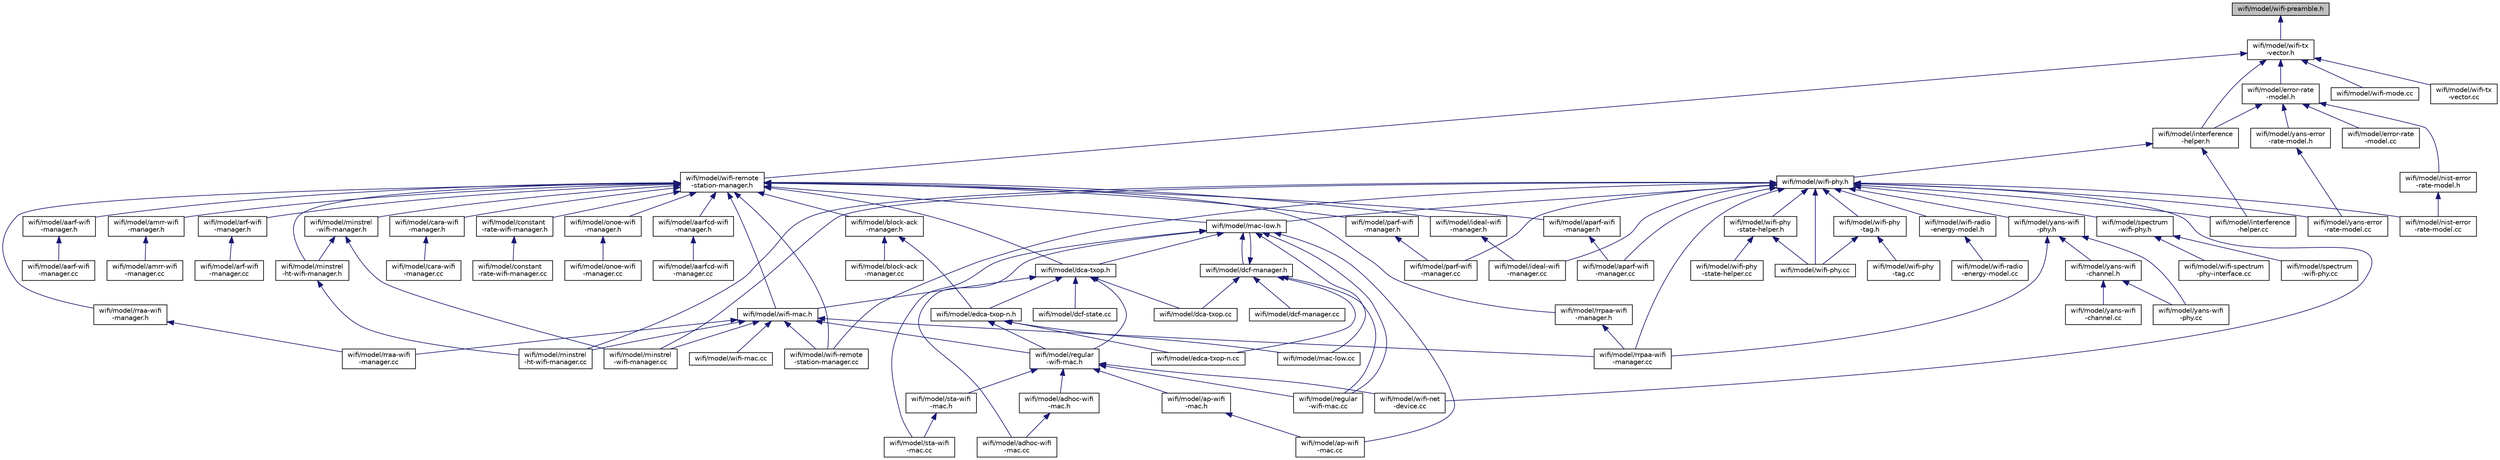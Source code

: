 digraph "wifi/model/wifi-preamble.h"
{
  edge [fontname="Helvetica",fontsize="10",labelfontname="Helvetica",labelfontsize="10"];
  node [fontname="Helvetica",fontsize="10",shape=record];
  Node1 [label="wifi/model/wifi-preamble.h",height=0.2,width=0.4,color="black", fillcolor="grey75", style="filled", fontcolor="black"];
  Node1 -> Node2 [dir="back",color="midnightblue",fontsize="10",style="solid"];
  Node2 [label="wifi/model/wifi-tx\l-vector.h",height=0.2,width=0.4,color="black", fillcolor="white", style="filled",URL="$d6/d4e/wifi-tx-vector_8h.html"];
  Node2 -> Node3 [dir="back",color="midnightblue",fontsize="10",style="solid"];
  Node3 [label="wifi/model/wifi-remote\l-station-manager.h",height=0.2,width=0.4,color="black", fillcolor="white", style="filled",URL="$de/db6/wifi-remote-station-manager_8h.html"];
  Node3 -> Node4 [dir="back",color="midnightblue",fontsize="10",style="solid"];
  Node4 [label="wifi/model/aarf-wifi\l-manager.h",height=0.2,width=0.4,color="black", fillcolor="white", style="filled",URL="$da/d33/aarf-wifi-manager_8h.html"];
  Node4 -> Node5 [dir="back",color="midnightblue",fontsize="10",style="solid"];
  Node5 [label="wifi/model/aarf-wifi\l-manager.cc",height=0.2,width=0.4,color="black", fillcolor="white", style="filled",URL="$dc/d91/aarf-wifi-manager_8cc.html"];
  Node3 -> Node6 [dir="back",color="midnightblue",fontsize="10",style="solid"];
  Node6 [label="wifi/model/aarfcd-wifi\l-manager.h",height=0.2,width=0.4,color="black", fillcolor="white", style="filled",URL="$de/dda/aarfcd-wifi-manager_8h.html"];
  Node6 -> Node7 [dir="back",color="midnightblue",fontsize="10",style="solid"];
  Node7 [label="wifi/model/aarfcd-wifi\l-manager.cc",height=0.2,width=0.4,color="black", fillcolor="white", style="filled",URL="$de/de1/aarfcd-wifi-manager_8cc.html"];
  Node3 -> Node8 [dir="back",color="midnightblue",fontsize="10",style="solid"];
  Node8 [label="wifi/model/wifi-mac.h",height=0.2,width=0.4,color="black", fillcolor="white", style="filled",URL="$df/db0/wifi-mac_8h.html"];
  Node8 -> Node9 [dir="back",color="midnightblue",fontsize="10",style="solid"];
  Node9 [label="wifi/model/regular\l-wifi-mac.h",height=0.2,width=0.4,color="black", fillcolor="white", style="filled",URL="$db/df5/regular-wifi-mac_8h.html"];
  Node9 -> Node10 [dir="back",color="midnightblue",fontsize="10",style="solid"];
  Node10 [label="wifi/model/adhoc-wifi\l-mac.h",height=0.2,width=0.4,color="black", fillcolor="white", style="filled",URL="$d9/daa/adhoc-wifi-mac_8h.html"];
  Node10 -> Node11 [dir="back",color="midnightblue",fontsize="10",style="solid"];
  Node11 [label="wifi/model/adhoc-wifi\l-mac.cc",height=0.2,width=0.4,color="black", fillcolor="white", style="filled",URL="$d5/d56/adhoc-wifi-mac_8cc.html"];
  Node9 -> Node12 [dir="back",color="midnightblue",fontsize="10",style="solid"];
  Node12 [label="wifi/model/ap-wifi\l-mac.h",height=0.2,width=0.4,color="black", fillcolor="white", style="filled",URL="$da/d51/ap-wifi-mac_8h.html"];
  Node12 -> Node13 [dir="back",color="midnightblue",fontsize="10",style="solid"];
  Node13 [label="wifi/model/ap-wifi\l-mac.cc",height=0.2,width=0.4,color="black", fillcolor="white", style="filled",URL="$da/d2b/ap-wifi-mac_8cc.html"];
  Node9 -> Node14 [dir="back",color="midnightblue",fontsize="10",style="solid"];
  Node14 [label="wifi/model/regular\l-wifi-mac.cc",height=0.2,width=0.4,color="black", fillcolor="white", style="filled",URL="$d7/d72/regular-wifi-mac_8cc.html"];
  Node9 -> Node15 [dir="back",color="midnightblue",fontsize="10",style="solid"];
  Node15 [label="wifi/model/sta-wifi\l-mac.h",height=0.2,width=0.4,color="black", fillcolor="white", style="filled",URL="$d0/d96/sta-wifi-mac_8h.html"];
  Node15 -> Node16 [dir="back",color="midnightblue",fontsize="10",style="solid"];
  Node16 [label="wifi/model/sta-wifi\l-mac.cc",height=0.2,width=0.4,color="black", fillcolor="white", style="filled",URL="$dd/d2f/sta-wifi-mac_8cc.html"];
  Node9 -> Node17 [dir="back",color="midnightblue",fontsize="10",style="solid"];
  Node17 [label="wifi/model/wifi-net\l-device.cc",height=0.2,width=0.4,color="black", fillcolor="white", style="filled",URL="$df/dcd/wifi-net-device_8cc.html"];
  Node8 -> Node18 [dir="back",color="midnightblue",fontsize="10",style="solid"];
  Node18 [label="wifi/model/minstrel\l-ht-wifi-manager.cc",height=0.2,width=0.4,color="black", fillcolor="white", style="filled",URL="$d2/da0/minstrel-ht-wifi-manager_8cc.html"];
  Node8 -> Node19 [dir="back",color="midnightblue",fontsize="10",style="solid"];
  Node19 [label="wifi/model/minstrel\l-wifi-manager.cc",height=0.2,width=0.4,color="black", fillcolor="white", style="filled",URL="$d1/d3d/minstrel-wifi-manager_8cc.html"];
  Node8 -> Node20 [dir="back",color="midnightblue",fontsize="10",style="solid"];
  Node20 [label="wifi/model/rraa-wifi\l-manager.cc",height=0.2,width=0.4,color="black", fillcolor="white", style="filled",URL="$d0/d7f/rraa-wifi-manager_8cc.html"];
  Node8 -> Node21 [dir="back",color="midnightblue",fontsize="10",style="solid"];
  Node21 [label="wifi/model/rrpaa-wifi\l-manager.cc",height=0.2,width=0.4,color="black", fillcolor="white", style="filled",URL="$d3/d23/rrpaa-wifi-manager_8cc.html"];
  Node8 -> Node22 [dir="back",color="midnightblue",fontsize="10",style="solid"];
  Node22 [label="wifi/model/wifi-mac.cc",height=0.2,width=0.4,color="black", fillcolor="white", style="filled",URL="$d7/d78/wifi-mac_8cc.html"];
  Node8 -> Node23 [dir="back",color="midnightblue",fontsize="10",style="solid"];
  Node23 [label="wifi/model/wifi-remote\l-station-manager.cc",height=0.2,width=0.4,color="black", fillcolor="white", style="filled",URL="$d4/d48/wifi-remote-station-manager_8cc.html"];
  Node3 -> Node24 [dir="back",color="midnightblue",fontsize="10",style="solid"];
  Node24 [label="wifi/model/mac-low.h",height=0.2,width=0.4,color="black", fillcolor="white", style="filled",URL="$db/d17/mac-low_8h.html"];
  Node24 -> Node25 [dir="back",color="midnightblue",fontsize="10",style="solid"];
  Node25 [label="wifi/model/dca-txop.h",height=0.2,width=0.4,color="black", fillcolor="white", style="filled",URL="$d3/d11/dca-txop_8h.html"];
  Node25 -> Node8 [dir="back",color="midnightblue",fontsize="10",style="solid"];
  Node25 -> Node9 [dir="back",color="midnightblue",fontsize="10",style="solid"];
  Node25 -> Node26 [dir="back",color="midnightblue",fontsize="10",style="solid"];
  Node26 [label="wifi/model/edca-txop-n.h",height=0.2,width=0.4,color="black", fillcolor="white", style="filled",URL="$d2/d00/edca-txop-n_8h.html"];
  Node26 -> Node9 [dir="back",color="midnightblue",fontsize="10",style="solid"];
  Node26 -> Node27 [dir="back",color="midnightblue",fontsize="10",style="solid"];
  Node27 [label="wifi/model/edca-txop-n.cc",height=0.2,width=0.4,color="black", fillcolor="white", style="filled",URL="$d4/d78/edca-txop-n_8cc.html"];
  Node26 -> Node28 [dir="back",color="midnightblue",fontsize="10",style="solid"];
  Node28 [label="wifi/model/mac-low.cc",height=0.2,width=0.4,color="black", fillcolor="white", style="filled",URL="$da/d35/mac-low_8cc.html"];
  Node25 -> Node29 [dir="back",color="midnightblue",fontsize="10",style="solid"];
  Node29 [label="wifi/model/dca-txop.cc",height=0.2,width=0.4,color="black", fillcolor="white", style="filled",URL="$d5/d9e/dca-txop_8cc.html"];
  Node25 -> Node30 [dir="back",color="midnightblue",fontsize="10",style="solid"];
  Node30 [label="wifi/model/dcf-state.cc",height=0.2,width=0.4,color="black", fillcolor="white", style="filled",URL="$de/d5d/dcf-state_8cc.html"];
  Node24 -> Node31 [dir="back",color="midnightblue",fontsize="10",style="solid"];
  Node31 [label="wifi/model/dcf-manager.h",height=0.2,width=0.4,color="black", fillcolor="white", style="filled",URL="$d5/d53/dcf-manager_8h.html"];
  Node31 -> Node24 [dir="back",color="midnightblue",fontsize="10",style="solid"];
  Node31 -> Node29 [dir="back",color="midnightblue",fontsize="10",style="solid"];
  Node31 -> Node32 [dir="back",color="midnightblue",fontsize="10",style="solid"];
  Node32 [label="wifi/model/dcf-manager.cc",height=0.2,width=0.4,color="black", fillcolor="white", style="filled",URL="$d7/d8c/dcf-manager_8cc.html"];
  Node31 -> Node27 [dir="back",color="midnightblue",fontsize="10",style="solid"];
  Node31 -> Node14 [dir="back",color="midnightblue",fontsize="10",style="solid"];
  Node24 -> Node11 [dir="back",color="midnightblue",fontsize="10",style="solid"];
  Node24 -> Node13 [dir="back",color="midnightblue",fontsize="10",style="solid"];
  Node24 -> Node28 [dir="back",color="midnightblue",fontsize="10",style="solid"];
  Node24 -> Node14 [dir="back",color="midnightblue",fontsize="10",style="solid"];
  Node24 -> Node16 [dir="back",color="midnightblue",fontsize="10",style="solid"];
  Node3 -> Node25 [dir="back",color="midnightblue",fontsize="10",style="solid"];
  Node3 -> Node33 [dir="back",color="midnightblue",fontsize="10",style="solid"];
  Node33 [label="wifi/model/block-ack\l-manager.h",height=0.2,width=0.4,color="black", fillcolor="white", style="filled",URL="$d6/dd5/block-ack-manager_8h.html"];
  Node33 -> Node26 [dir="back",color="midnightblue",fontsize="10",style="solid"];
  Node33 -> Node34 [dir="back",color="midnightblue",fontsize="10",style="solid"];
  Node34 [label="wifi/model/block-ack\l-manager.cc",height=0.2,width=0.4,color="black", fillcolor="white", style="filled",URL="$df/d3a/block-ack-manager_8cc.html"];
  Node3 -> Node35 [dir="back",color="midnightblue",fontsize="10",style="solid"];
  Node35 [label="wifi/model/amrr-wifi\l-manager.h",height=0.2,width=0.4,color="black", fillcolor="white", style="filled",URL="$d6/dac/amrr-wifi-manager_8h.html"];
  Node35 -> Node36 [dir="back",color="midnightblue",fontsize="10",style="solid"];
  Node36 [label="wifi/model/amrr-wifi\l-manager.cc",height=0.2,width=0.4,color="black", fillcolor="white", style="filled",URL="$d3/d91/amrr-wifi-manager_8cc.html"];
  Node3 -> Node37 [dir="back",color="midnightblue",fontsize="10",style="solid"];
  Node37 [label="wifi/model/aparf-wifi\l-manager.h",height=0.2,width=0.4,color="black", fillcolor="white", style="filled",URL="$d9/dd9/aparf-wifi-manager_8h.html"];
  Node37 -> Node38 [dir="back",color="midnightblue",fontsize="10",style="solid"];
  Node38 [label="wifi/model/aparf-wifi\l-manager.cc",height=0.2,width=0.4,color="black", fillcolor="white", style="filled",URL="$d9/dc4/aparf-wifi-manager_8cc.html"];
  Node3 -> Node39 [dir="back",color="midnightblue",fontsize="10",style="solid"];
  Node39 [label="wifi/model/arf-wifi\l-manager.h",height=0.2,width=0.4,color="black", fillcolor="white", style="filled",URL="$d5/d26/arf-wifi-manager_8h.html"];
  Node39 -> Node40 [dir="back",color="midnightblue",fontsize="10",style="solid"];
  Node40 [label="wifi/model/arf-wifi\l-manager.cc",height=0.2,width=0.4,color="black", fillcolor="white", style="filled",URL="$de/d4a/arf-wifi-manager_8cc.html"];
  Node3 -> Node41 [dir="back",color="midnightblue",fontsize="10",style="solid"];
  Node41 [label="wifi/model/cara-wifi\l-manager.h",height=0.2,width=0.4,color="black", fillcolor="white", style="filled",URL="$df/d55/cara-wifi-manager_8h.html"];
  Node41 -> Node42 [dir="back",color="midnightblue",fontsize="10",style="solid"];
  Node42 [label="wifi/model/cara-wifi\l-manager.cc",height=0.2,width=0.4,color="black", fillcolor="white", style="filled",URL="$db/d93/cara-wifi-manager_8cc.html"];
  Node3 -> Node43 [dir="back",color="midnightblue",fontsize="10",style="solid"];
  Node43 [label="wifi/model/constant\l-rate-wifi-manager.h",height=0.2,width=0.4,color="black", fillcolor="white", style="filled",URL="$d4/d4f/constant-rate-wifi-manager_8h.html"];
  Node43 -> Node44 [dir="back",color="midnightblue",fontsize="10",style="solid"];
  Node44 [label="wifi/model/constant\l-rate-wifi-manager.cc",height=0.2,width=0.4,color="black", fillcolor="white", style="filled",URL="$d8/db1/constant-rate-wifi-manager_8cc.html"];
  Node3 -> Node45 [dir="back",color="midnightblue",fontsize="10",style="solid"];
  Node45 [label="wifi/model/ideal-wifi\l-manager.h",height=0.2,width=0.4,color="black", fillcolor="white", style="filled",URL="$df/d6e/ideal-wifi-manager_8h.html"];
  Node45 -> Node46 [dir="back",color="midnightblue",fontsize="10",style="solid"];
  Node46 [label="wifi/model/ideal-wifi\l-manager.cc",height=0.2,width=0.4,color="black", fillcolor="white", style="filled",URL="$d8/d99/ideal-wifi-manager_8cc.html"];
  Node3 -> Node47 [dir="back",color="midnightblue",fontsize="10",style="solid"];
  Node47 [label="wifi/model/minstrel\l-ht-wifi-manager.h",height=0.2,width=0.4,color="black", fillcolor="white", style="filled",URL="$d0/da2/minstrel-ht-wifi-manager_8h.html"];
  Node47 -> Node18 [dir="back",color="midnightblue",fontsize="10",style="solid"];
  Node3 -> Node48 [dir="back",color="midnightblue",fontsize="10",style="solid"];
  Node48 [label="wifi/model/minstrel\l-wifi-manager.h",height=0.2,width=0.4,color="black", fillcolor="white", style="filled",URL="$db/d8e/minstrel-wifi-manager_8h.html"];
  Node48 -> Node47 [dir="back",color="midnightblue",fontsize="10",style="solid"];
  Node48 -> Node19 [dir="back",color="midnightblue",fontsize="10",style="solid"];
  Node3 -> Node49 [dir="back",color="midnightblue",fontsize="10",style="solid"];
  Node49 [label="wifi/model/onoe-wifi\l-manager.h",height=0.2,width=0.4,color="black", fillcolor="white", style="filled",URL="$da/d3b/onoe-wifi-manager_8h.html"];
  Node49 -> Node50 [dir="back",color="midnightblue",fontsize="10",style="solid"];
  Node50 [label="wifi/model/onoe-wifi\l-manager.cc",height=0.2,width=0.4,color="black", fillcolor="white", style="filled",URL="$d5/d07/onoe-wifi-manager_8cc.html"];
  Node3 -> Node51 [dir="back",color="midnightblue",fontsize="10",style="solid"];
  Node51 [label="wifi/model/parf-wifi\l-manager.h",height=0.2,width=0.4,color="black", fillcolor="white", style="filled",URL="$d2/d2e/parf-wifi-manager_8h.html"];
  Node51 -> Node52 [dir="back",color="midnightblue",fontsize="10",style="solid"];
  Node52 [label="wifi/model/parf-wifi\l-manager.cc",height=0.2,width=0.4,color="black", fillcolor="white", style="filled",URL="$d3/d45/parf-wifi-manager_8cc.html"];
  Node3 -> Node53 [dir="back",color="midnightblue",fontsize="10",style="solid"];
  Node53 [label="wifi/model/rraa-wifi\l-manager.h",height=0.2,width=0.4,color="black", fillcolor="white", style="filled",URL="$d9/dc2/rraa-wifi-manager_8h.html"];
  Node53 -> Node20 [dir="back",color="midnightblue",fontsize="10",style="solid"];
  Node3 -> Node54 [dir="back",color="midnightblue",fontsize="10",style="solid"];
  Node54 [label="wifi/model/rrpaa-wifi\l-manager.h",height=0.2,width=0.4,color="black", fillcolor="white", style="filled",URL="$da/de5/rrpaa-wifi-manager_8h.html"];
  Node54 -> Node21 [dir="back",color="midnightblue",fontsize="10",style="solid"];
  Node3 -> Node23 [dir="back",color="midnightblue",fontsize="10",style="solid"];
  Node2 -> Node55 [dir="back",color="midnightblue",fontsize="10",style="solid"];
  Node55 [label="wifi/model/interference\l-helper.h",height=0.2,width=0.4,color="black", fillcolor="white", style="filled",URL="$d7/d62/interference-helper_8h.html"];
  Node55 -> Node56 [dir="back",color="midnightblue",fontsize="10",style="solid"];
  Node56 [label="wifi/model/wifi-phy.h",height=0.2,width=0.4,color="black", fillcolor="white", style="filled",URL="$d5/d72/wifi-phy_8h.html"];
  Node56 -> Node24 [dir="back",color="midnightblue",fontsize="10",style="solid"];
  Node56 -> Node38 [dir="back",color="midnightblue",fontsize="10",style="solid"];
  Node56 -> Node46 [dir="back",color="midnightblue",fontsize="10",style="solid"];
  Node56 -> Node57 [dir="back",color="midnightblue",fontsize="10",style="solid"];
  Node57 [label="wifi/model/interference\l-helper.cc",height=0.2,width=0.4,color="black", fillcolor="white", style="filled",URL="$d7/df0/interference-helper_8cc.html"];
  Node56 -> Node18 [dir="back",color="midnightblue",fontsize="10",style="solid"];
  Node56 -> Node19 [dir="back",color="midnightblue",fontsize="10",style="solid"];
  Node56 -> Node58 [dir="back",color="midnightblue",fontsize="10",style="solid"];
  Node58 [label="wifi/model/nist-error\l-rate-model.cc",height=0.2,width=0.4,color="black", fillcolor="white", style="filled",URL="$dc/db2/nist-error-rate-model_8cc.html"];
  Node56 -> Node52 [dir="back",color="midnightblue",fontsize="10",style="solid"];
  Node56 -> Node59 [dir="back",color="midnightblue",fontsize="10",style="solid"];
  Node59 [label="wifi/model/yans-wifi\l-phy.h",height=0.2,width=0.4,color="black", fillcolor="white", style="filled",URL="$dd/d0f/yans-wifi-phy_8h.html"];
  Node59 -> Node21 [dir="back",color="midnightblue",fontsize="10",style="solid"];
  Node59 -> Node60 [dir="back",color="midnightblue",fontsize="10",style="solid"];
  Node60 [label="wifi/model/yans-wifi\l-channel.h",height=0.2,width=0.4,color="black", fillcolor="white", style="filled",URL="$d1/dd4/yans-wifi-channel_8h.html"];
  Node60 -> Node61 [dir="back",color="midnightblue",fontsize="10",style="solid"];
  Node61 [label="wifi/model/yans-wifi\l-channel.cc",height=0.2,width=0.4,color="black", fillcolor="white", style="filled",URL="$df/d11/yans-wifi-channel_8cc.html"];
  Node60 -> Node62 [dir="back",color="midnightblue",fontsize="10",style="solid"];
  Node62 [label="wifi/model/yans-wifi\l-phy.cc",height=0.2,width=0.4,color="black", fillcolor="white", style="filled",URL="$d5/df7/yans-wifi-phy_8cc.html"];
  Node59 -> Node62 [dir="back",color="midnightblue",fontsize="10",style="solid"];
  Node56 -> Node21 [dir="back",color="midnightblue",fontsize="10",style="solid"];
  Node56 -> Node63 [dir="back",color="midnightblue",fontsize="10",style="solid"];
  Node63 [label="wifi/model/spectrum\l-wifi-phy.h",height=0.2,width=0.4,color="black", fillcolor="white", style="filled",URL="$d7/d92/spectrum-wifi-phy_8h.html"];
  Node63 -> Node64 [dir="back",color="midnightblue",fontsize="10",style="solid"];
  Node64 [label="wifi/model/spectrum\l-wifi-phy.cc",height=0.2,width=0.4,color="black", fillcolor="white", style="filled",URL="$d2/db6/spectrum-wifi-phy_8cc.html"];
  Node63 -> Node65 [dir="back",color="midnightblue",fontsize="10",style="solid"];
  Node65 [label="wifi/model/wifi-spectrum\l-phy-interface.cc",height=0.2,width=0.4,color="black", fillcolor="white", style="filled",URL="$de/d25/wifi-spectrum-phy-interface_8cc.html"];
  Node56 -> Node17 [dir="back",color="midnightblue",fontsize="10",style="solid"];
  Node56 -> Node66 [dir="back",color="midnightblue",fontsize="10",style="solid"];
  Node66 [label="wifi/model/wifi-phy\l-state-helper.h",height=0.2,width=0.4,color="black", fillcolor="white", style="filled",URL="$d6/dec/wifi-phy-state-helper_8h.html"];
  Node66 -> Node67 [dir="back",color="midnightblue",fontsize="10",style="solid"];
  Node67 [label="wifi/model/wifi-phy\l-state-helper.cc",height=0.2,width=0.4,color="black", fillcolor="white", style="filled",URL="$dc/d7f/wifi-phy-state-helper_8cc.html"];
  Node66 -> Node68 [dir="back",color="midnightblue",fontsize="10",style="solid"];
  Node68 [label="wifi/model/wifi-phy.cc",height=0.2,width=0.4,color="black", fillcolor="white", style="filled",URL="$d0/d7d/wifi-phy_8cc.html"];
  Node56 -> Node69 [dir="back",color="midnightblue",fontsize="10",style="solid"];
  Node69 [label="wifi/model/wifi-phy\l-tag.h",height=0.2,width=0.4,color="black", fillcolor="white", style="filled",URL="$d3/d6b/wifi-phy-tag_8h.html"];
  Node69 -> Node70 [dir="back",color="midnightblue",fontsize="10",style="solid"];
  Node70 [label="wifi/model/wifi-phy\l-tag.cc",height=0.2,width=0.4,color="black", fillcolor="white", style="filled",URL="$db/d52/wifi-phy-tag_8cc.html"];
  Node69 -> Node68 [dir="back",color="midnightblue",fontsize="10",style="solid"];
  Node56 -> Node68 [dir="back",color="midnightblue",fontsize="10",style="solid"];
  Node56 -> Node71 [dir="back",color="midnightblue",fontsize="10",style="solid"];
  Node71 [label="wifi/model/wifi-radio\l-energy-model.h",height=0.2,width=0.4,color="black", fillcolor="white", style="filled",URL="$d2/d7f/wifi-radio-energy-model_8h.html"];
  Node71 -> Node72 [dir="back",color="midnightblue",fontsize="10",style="solid"];
  Node72 [label="wifi/model/wifi-radio\l-energy-model.cc",height=0.2,width=0.4,color="black", fillcolor="white", style="filled",URL="$de/d4d/wifi-radio-energy-model_8cc.html"];
  Node56 -> Node23 [dir="back",color="midnightblue",fontsize="10",style="solid"];
  Node56 -> Node73 [dir="back",color="midnightblue",fontsize="10",style="solid"];
  Node73 [label="wifi/model/yans-error\l-rate-model.cc",height=0.2,width=0.4,color="black", fillcolor="white", style="filled",URL="$d0/dec/yans-error-rate-model_8cc.html"];
  Node55 -> Node57 [dir="back",color="midnightblue",fontsize="10",style="solid"];
  Node2 -> Node74 [dir="back",color="midnightblue",fontsize="10",style="solid"];
  Node74 [label="wifi/model/error-rate\l-model.h",height=0.2,width=0.4,color="black", fillcolor="white", style="filled",URL="$df/de2/error-rate-model_8h.html"];
  Node74 -> Node55 [dir="back",color="midnightblue",fontsize="10",style="solid"];
  Node74 -> Node75 [dir="back",color="midnightblue",fontsize="10",style="solid"];
  Node75 [label="wifi/model/error-rate\l-model.cc",height=0.2,width=0.4,color="black", fillcolor="white", style="filled",URL="$d6/d62/error-rate-model_8cc.html"];
  Node74 -> Node76 [dir="back",color="midnightblue",fontsize="10",style="solid"];
  Node76 [label="wifi/model/nist-error\l-rate-model.h",height=0.2,width=0.4,color="black", fillcolor="white", style="filled",URL="$d1/dcd/nist-error-rate-model_8h.html"];
  Node76 -> Node58 [dir="back",color="midnightblue",fontsize="10",style="solid"];
  Node74 -> Node77 [dir="back",color="midnightblue",fontsize="10",style="solid"];
  Node77 [label="wifi/model/yans-error\l-rate-model.h",height=0.2,width=0.4,color="black", fillcolor="white", style="filled",URL="$d5/dc7/yans-error-rate-model_8h.html"];
  Node77 -> Node73 [dir="back",color="midnightblue",fontsize="10",style="solid"];
  Node2 -> Node78 [dir="back",color="midnightblue",fontsize="10",style="solid"];
  Node78 [label="wifi/model/wifi-mode.cc",height=0.2,width=0.4,color="black", fillcolor="white", style="filled",URL="$d7/df5/wifi-mode_8cc.html"];
  Node2 -> Node79 [dir="back",color="midnightblue",fontsize="10",style="solid"];
  Node79 [label="wifi/model/wifi-tx\l-vector.cc",height=0.2,width=0.4,color="black", fillcolor="white", style="filled",URL="$d4/dc2/wifi-tx-vector_8cc.html"];
}
